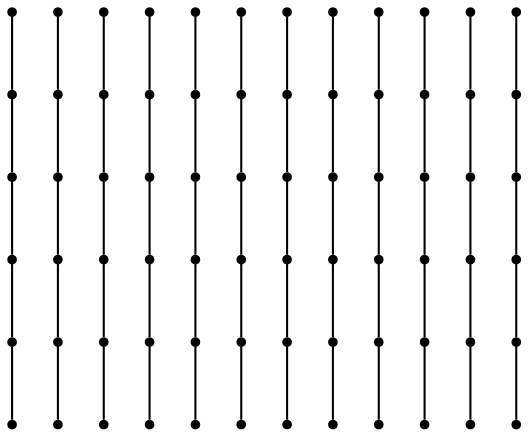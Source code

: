 graph {
  node [shape=point,comment="{\"directed\":false,\"doi\":\"10.4230/LIPIcs.GD.2024.33\",\"figure\":\"2 (8)\"}"]

  v0 [pos="1141.1991591665826,589.677631014281"]
  v1 [pos="1127.8324659679142,576.3138254869633"]
  v2 [pos="1141.1991591665828,621.4153895830473"]
  v3 [pos="1127.8324659679142,634.779195110365"]
  v4 [pos="1082.720909854217,531.2134694213714"]
  v5 [pos="1069.354327948205,517.8496638940537"]
  v6 [pos="1082.7209098542173,679.879575018664"]
  v7 [pos="1069.354327948205,693.2433884935506"]
  v8 [pos="1024.2427400366062,472.74930782846184"]
  v9 [pos="1010.8761104337414,459.38550230114413"]
  v10 [pos="1024.2427400366062,738.3437445591426"]
  v11 [pos="1010.8761104337412,751.7075500864603"]
  v12 [pos="979.1302935816582,751.7075500864603"]
  v13 [pos="965.7632824039716,738.3437445591426"]
  v14 [pos="979.1302935816581,459.38550230114413"]
  v15 [pos="965.7632824039715,472.74930782846184"]
  v16 [pos="920.6521078650962,693.2433884935506"]
  v17 [pos="907.2850966874097,679.879575018664"]
  v18 [pos="920.6521078650962,517.8496638940537"]
  v19 [pos="907.2850966874097,531.2134694213714"]
  v20 [pos="862.1739221485343,634.779195110365"]
  v21 [pos="848.8069109708478,621.4153895830473"]
  v22 [pos="862.1739221485343,576.3138254869633"]
  v23 [pos="848.8069109708476,589.677631014281"]
  v24 [pos="1024.2427400366062,706.6055091362348"]
  v25 [pos="1037.6084792982201,693.2433884935506"]
  v26 [pos="1082.7209098542173,648.1413475433252"]
  v27 [pos="1096.0867127116348,634.779195110365"]
  v28 [pos="1010.8761104337414,693.2421486727825"]
  v29 [pos="1024.2414681205335,679.8795750186639"]
  v30 [pos="1069.354327948205,634.7779870798729"]
  v31 [pos="1082.7196379381446,621.4153895830473"]
  v32 [pos="965.7645543200442,648.1413475433251"]
  v33 [pos="979.1302935816582,634.779195110365"]
  v34 [pos="1024.2427400366062,589.6771859504155"]
  v35 [pos="1037.6080977233983,576.3150335174553"]
  v36 [pos="952.3979247171793,634.7779870798729"]
  v37 [pos="965.7632824039716,621.4158346469127"]
  v38 [pos="1010.8761104337412,576.3138254869633"]
  v39 [pos="1024.2414681205335,562.9516730540031"]
  v40 [pos="907.2863686034822,589.677631014281"]
  v41 [pos="920.6521078650962,576.3150335174553"]
  v42 [pos="965.7645543200442,531.2134694213714"]
  v43 [pos="979.1302935816581,517.8508719245457"]
  v44 [pos="893.9197390006174,576.3138254869633"]
  v45 [pos="907.2850966874098,562.9516730540031"]
  v46 [pos="952.3979247171793,517.8496638940537"]
  v47 [pos="965.7632824039716,504.4875114610935"]
  v48 [pos="1096.0867127116348,576.3138254869633"]
  v49 [pos="1082.7209098542173,562.9516730540031"]
  v50 [pos="1037.6084792982201,517.8496638940537"]
  v51 [pos="1024.2427400366062,504.4875114610935"]
  v52 [pos="1082.7196379381446,589.677631014281"]
  v53 [pos="1069.354327948205,576.3150335174553"]
  v54 [pos="1024.2414681205335,531.2134694213714"]
  v55 [pos="1010.8761104337414,517.8508719245457"]
  v56 [pos="1037.6080977233983,634.7779870798729"]
  v57 [pos="1024.2427400366062,621.4158346469127"]
  v58 [pos="979.1302935816581,576.3138254869633"]
  v59 [pos="965.7645543200442,562.9516730540031"]
  v60 [pos="1024.2414681205335,648.1413475433252"]
  v61 [pos="1010.8761104337414,634.779195110365"]
  v62 [pos="965.7632824039716,589.6771859504156"]
  v63 [pos="952.3979247171793,576.3150335174553"]
  v64 [pos="979.1302935816581,693.2421486727825"]
  v65 [pos="965.7645543200442,679.879575018664"]
  v66 [pos="920.6521078650962,634.7779870798729"]
  v67 [pos="907.2863686034823,621.4153895830473"]
  v68 [pos="965.7632824039716,706.6055091362348"]
  v69 [pos="952.3979247171793,693.2433884935506"]
  v70 [pos="907.2850966874098,648.1413475433252"]
  v71 [pos="893.9197390006174,634.779195110365"]

  v23 -- v71 [id="-6",pos="848.8069109708476,589.677631014281 893.9197390006174,634.779195110365 893.9197390006174,634.779195110365 893.9197390006174,634.779195110365"]
  v70 -- v69 [id="-7",pos="907.2850966874098,648.1413475433252 952.3979247171793,693.2433884935506 952.3979247171793,693.2433884935506 952.3979247171793,693.2433884935506"]
  v69 -- v68 [id="-8",pos="952.3979247171793,693.2433884935506 965.7632824039716,706.6055091362348 965.7632824039716,706.6055091362348 965.7632824039716,706.6055091362348"]
  v68 -- v11 [id="-9",pos="965.7632824039716,706.6055091362348 1010.8761104337412,751.7075500864603 1010.8761104337412,751.7075500864603 1010.8761104337412,751.7075500864603"]
  v22 -- v67 [id="-10",pos="862.1739221485343,576.3138254869633 907.2863686034823,621.4153895830473 907.2863686034823,621.4153895830473 907.2863686034823,621.4153895830473"]
  v67 -- v66 [id="-11",pos="907.2863686034823,621.4153895830473 920.6521078650962,634.7779870798729 920.6521078650962,634.7779870798729 920.6521078650962,634.7779870798729"]
  v66 -- v65 [id="-12",pos="920.6521078650962,634.7779870798729 965.7645543200442,679.879575018664 965.7645543200442,679.879575018664 965.7645543200442,679.879575018664"]
  v65 -- v64 [id="-13",pos="965.7645543200442,679.879575018664 979.1302935816581,693.2421486727825 979.1302935816581,693.2421486727825 979.1302935816581,693.2421486727825"]
  v64 -- v10 [id="-14",pos="979.1302935816581,693.2421486727825 1024.2427400366062,738.3437445591426 1024.2427400366062,738.3437445591426 1024.2427400366062,738.3437445591426"]
  v63 -- v62 [id="-17",pos="952.3979247171793,576.3150335174553 965.7632824039716,589.6771859504156 965.7632824039716,589.6771859504156 965.7632824039716,589.6771859504156"]
  v61 -- v60 [id="-18",pos="1010.8761104337414,634.779195110365 1024.2414681205335,648.1413475433252 1024.2414681205335,648.1413475433252 1024.2414681205335,648.1413475433252"]
  v60 -- v7 [id="-19",pos="1024.2414681205335,648.1413475433252 1069.354327948205,693.2433884935506 1069.354327948205,693.2433884935506 1069.354327948205,693.2433884935506"]
  v18 -- v59 [id="-20",pos="920.6521078650962,517.8496638940537 965.7645543200442,562.9516730540031 965.7645543200442,562.9516730540031 965.7645543200442,562.9516730540031"]
  v59 -- v58 [id="-21",pos="965.7645543200442,562.9516730540031 979.1302935816581,576.3138254869633 979.1302935816581,576.3138254869633 979.1302935816581,576.3138254869633"]
  v58 -- v57 [id="-22",pos="979.1302935816581,576.3138254869633 1024.2427400366062,621.4158346469127 1024.2427400366062,621.4158346469127 1024.2427400366062,621.4158346469127"]
  v57 -- v56 [id="-23",pos="1024.2427400366062,621.4158346469127 1037.6080977233983,634.7779870798729 1037.6080977233983,634.7779870798729 1037.6080977233983,634.7779870798729"]
  v56 -- v6 [id="-24",pos="1037.6080977233983,634.7779870798729 1082.7209098542173,679.879575018664 1082.7209098542173,679.879575018664 1082.7209098542173,679.879575018664"]
  v55 -- v54 [id="-27",pos="1010.8761104337414,517.8508719245457 1024.2414681205335,531.2134694213714 1024.2414681205335,531.2134694213714 1024.2414681205335,531.2134694213714"]
  v53 -- v52 [id="-28",pos="1069.354327948205,576.3150335174553 1082.7196379381446,589.677631014281 1082.7196379381446,589.677631014281 1082.7196379381446,589.677631014281"]
  v52 -- v3 [id="-29",pos="1082.7196379381446,589.677631014281 1127.8324659679142,634.779195110365 1127.8324659679142,634.779195110365 1127.8324659679142,634.779195110365"]
  v14 -- v51 [id="-30",pos="979.1302935816581,459.38550230114413 1024.2427400366062,504.4875114610935 1024.2427400366062,504.4875114610935 1024.2427400366062,504.4875114610935"]
  v51 -- v50 [id="-31",pos="1024.2427400366062,504.4875114610935 1037.6084792982201,517.8496638940537 1037.6084792982201,517.8496638940537 1037.6084792982201,517.8496638940537"]
  v50 -- v49 [id="-32",pos="1037.6084792982201,517.8496638940537 1082.7209098542173,562.9516730540031 1082.7209098542173,562.9516730540031 1082.7209098542173,562.9516730540031"]
  v49 -- v48 [id="-33",pos="1082.7209098542173,562.9516730540031 1096.0867127116348,576.3138254869633 1096.0867127116348,576.3138254869633 1096.0867127116348,576.3138254869633"]
  v48 -- v2 [id="-34",pos="1096.0867127116348,576.3138254869633 1141.1991591665828,621.4153895830473 1141.1991591665828,621.4153895830473 1141.1991591665828,621.4153895830473"]
  v9 -- v47 [id="-35",pos="1010.8761104337414,459.38550230114413 965.7632824039716,504.4875114610935 965.7632824039716,504.4875114610935 965.7632824039716,504.4875114610935"]
  v47 -- v46 [id="-36",pos="965.7632824039716,504.4875114610935 952.3979247171793,517.8496638940537 952.3979247171793,517.8496638940537 952.3979247171793,517.8496638940537"]
  v46 -- v45 [id="-37",pos="952.3979247171793,517.8496638940537 907.2850966874098,562.9516730540031 907.2850966874098,562.9516730540031 907.2850966874098,562.9516730540031"]
  v45 -- v44 [id="-38",pos="907.2850966874098,562.9516730540031 893.9197390006174,576.3138254869633 893.9197390006174,576.3138254869633 893.9197390006174,576.3138254869633"]
  v44 -- v21 [id="-39",pos="893.9197390006174,576.3138254869633 848.8069109708478,621.4153895830473 848.8069109708478,621.4153895830473 848.8069109708478,621.4153895830473"]
  v8 -- v43 [id="-40",pos="1024.2427400366062,472.74930782846184 979.1302935816581,517.8508719245457 979.1302935816581,517.8508719245457 979.1302935816581,517.8508719245457"]
  v43 -- v42 [id="-41",pos="979.1302935816581,517.8508719245457 965.7645543200442,531.2134694213714 965.7645543200442,531.2134694213714 965.7645543200442,531.2134694213714"]
  v42 -- v41 [id="-42",pos="965.7645543200442,531.2134694213714 920.6521078650962,576.3150335174553 920.6521078650962,576.3150335174553 920.6521078650962,576.3150335174553"]
  v41 -- v40 [id="-43",pos="920.6521078650962,576.3150335174553 907.2863686034822,589.677631014281 907.2863686034822,589.677631014281 907.2863686034822,589.677631014281"]
  v40 -- v20 [id="-44",pos="907.2863686034822,589.677631014281 862.1739221485343,634.779195110365 862.1739221485343,634.779195110365 862.1739221485343,634.779195110365"]
  v38 -- v37 [id="-47",pos="1010.8761104337412,576.3138254869633 965.7632824039716,621.4158346469127 965.7632824039716,621.4158346469127 965.7632824039716,621.4158346469127"]
  v37 -- v36 [id="-48",pos="965.7632824039716,621.4158346469127 952.3979247171793,634.7779870798729 952.3979247171793,634.7779870798729 952.3979247171793,634.7779870798729"]
  v36 -- v17 [id="-49",pos="952.3979247171793,634.7779870798729 907.2850966874097,679.879575018664 907.2850966874097,679.879575018664 907.2850966874097,679.879575018664"]
  v4 -- v35 [id="-50",pos="1082.720909854217,531.2134694213714 1037.6080977233983,576.3150335174553 1037.6080977233983,576.3150335174553 1037.6080977233983,576.3150335174553"]
  v35 -- v34 [id="-51",pos="1037.6080977233983,576.3150335174553 1024.2427400366062,589.6771859504155 1024.2427400366062,589.6771859504155 1024.2427400366062,589.6771859504155"]
  v34 -- v33 [id="-52",pos="1024.2427400366062,589.6771859504155 979.1302935816582,634.779195110365 979.1302935816582,634.779195110365 979.1302935816582,634.779195110365"]
  v33 -- v32 [id="-53",pos="979.1302935816582,634.779195110365 965.7645543200442,648.1413475433251 965.7645543200442,648.1413475433251 965.7645543200442,648.1413475433251"]
  v32 -- v16 [id="-54",pos="965.7645543200442,648.1413475433251 920.6521078650962,693.2433884935506 920.6521078650962,693.2433884935506 920.6521078650962,693.2433884935506"]
  v15 -- v55 [id="-55",pos="965.7632824039715,472.74930782846184 1010.8761104337414,517.8508719245457 1010.8761104337414,517.8508719245457 1010.8761104337414,517.8508719245457"]
  v62 -- v61 [id="-56",pos="965.7632824039716,589.6771859504156 1010.8761104337414,634.779195110365 1010.8761104337414,634.779195110365 1010.8761104337414,634.779195110365"]
  v1 -- v31 [id="-57",pos="1127.8324659679142,576.3138254869633 1082.7196379381446,621.4153895830473 1082.7196379381446,621.4153895830473 1082.7196379381446,621.4153895830473"]
  v31 -- v30 [id="-58",pos="1082.7196379381446,621.4153895830473 1069.354327948205,634.7779870798729 1069.354327948205,634.7779870798729 1069.354327948205,634.7779870798729"]
  v30 -- v29 [id="-59",pos="1069.354327948205,634.7779870798729 1024.2414681205335,679.8795750186639 1024.2414681205335,679.8795750186639 1024.2414681205335,679.8795750186639"]
  v29 -- v28 [id="-60",pos="1024.2414681205335,679.8795750186639 1010.8761104337414,693.2421486727825 1010.8761104337414,693.2421486727825 1010.8761104337414,693.2421486727825"]
  v28 -- v13 [id="-61",pos="1010.8761104337414,693.2421486727825 965.7632824039716,738.3437445591426 965.7632824039716,738.3437445591426 965.7632824039716,738.3437445591426"]
  v0 -- v27 [id="-62",pos="1141.1991591665826,589.677631014281 1096.0867127116348,634.779195110365 1096.0867127116348,634.779195110365 1096.0867127116348,634.779195110365"]
  v27 -- v26 [id="-63",pos="1096.0867127116348,634.779195110365 1082.7209098542173,648.1413475433252 1082.7209098542173,648.1413475433252 1082.7209098542173,648.1413475433252"]
  v26 -- v25 [id="-64",pos="1082.7209098542173,648.1413475433252 1037.6084792982201,693.2433884935506 1037.6084792982201,693.2433884935506 1037.6084792982201,693.2433884935506"]
  v25 -- v24 [id="-65",pos="1037.6084792982201,693.2433884935506 1024.2427400366062,706.6055091362348 1024.2427400366062,706.6055091362348 1024.2427400366062,706.6055091362348"]
  v24 -- v12 [id="-66",pos="1024.2427400366062,706.6055091362348 979.1302935816582,751.7075500864603 979.1302935816582,751.7075500864603 979.1302935816582,751.7075500864603"]
  v5 -- v39 [id="-67",pos="1069.354327948205,517.8496638940537 1024.2414681205335,562.9516730540031 1024.2414681205335,562.9516730540031 1024.2414681205335,562.9516730540031"]
  v54 -- v53 [id="-68",pos="1024.2414681205335,531.2134694213714 1069.354327948205,576.3150335174553 1069.354327948205,576.3150335174553 1069.354327948205,576.3150335174553"]
  v39 -- v38 [id="-69",pos="1024.2414681205335,562.9516730540031 1010.8761104337412,576.3138254869633 1010.8761104337412,576.3138254869633 1010.8761104337412,576.3138254869633"]
  v19 -- v63 [id="-70",pos="907.2850966874097,531.2134694213714 952.3979247171793,576.3150335174553 952.3979247171793,576.3150335174553 952.3979247171793,576.3150335174553"]
  v71 -- v70 [id="-71",pos="893.9197390006174,634.779195110365 907.2850966874098,648.1413475433252 907.2850966874098,648.1413475433252 907.2850966874098,648.1413475433252"]
}